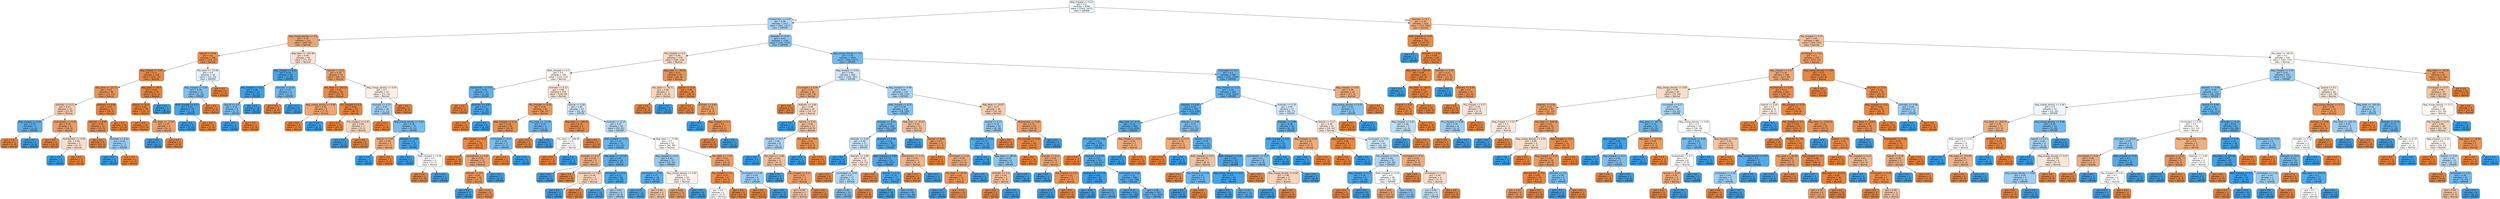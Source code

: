 digraph Tree {
node [shape=box, style="filled, rounded", color="black", fontname=helvetica] ;
edge [fontname=helvetica] ;
0 [label="Neg_charged <= 0.14\ngini = 0.5\nsamples = 2044\nvalue = [1543, 1677]\nclass = IDP/IDR", fillcolor="#399de514"] ;
1 [label="Hydrophobic <= 0.47\ngini = 0.46\nsamples = 1411\nvalue = [820, 1417]\nclass = IDP/IDR", fillcolor="#399de56b"] ;
0 -> 1 [labeldistance=2.5, labelangle=45, headlabel="True"] ;
2 [label="Neg_charge_density <= 0.0\ngini = 0.35\nsamples = 227\nvalue = [285, 82]\nclass = Normal", fillcolor="#e58139b6"] ;
1 -> 2 ;
3 [label="Special <= 0.44\ngini = 0.2\nsamples = 146\nvalue = [214, 27]\nclass = Normal", fillcolor="#e58139df"] ;
2 -> 3 ;
4 [label="Neg_charged <= 0.05\ngini = 0.11\nsamples = 128\nvalue = [202, 13]\nclass = Normal", fillcolor="#e58139ef"] ;
3 -> 4 ;
5 [label="Neg_skew <= -21.77\ngini = 0.23\nsamples = 49\nvalue = [71, 11]\nclass = Normal", fillcolor="#e58139d7"] ;
4 -> 5 ;
6 [label="Aromatic <= 0.11\ngini = 0.47\nsamples = 12\nvalue = [15, 9]\nclass = Normal", fillcolor="#e5813966"] ;
5 -> 6 ;
7 [label="Neg_charged <= 0.03\ngini = 0.24\nsamples = 3\nvalue = [1, 6]\nclass = IDP/IDR", fillcolor="#399de5d4"] ;
6 -> 7 ;
8 [label="gini = 0.0\nsamples = 1\nvalue = [1, 0]\nclass = Normal", fillcolor="#e58139ff"] ;
7 -> 8 ;
9 [label="gini = 0.0\nsamples = 2\nvalue = [0, 6]\nclass = IDP/IDR", fillcolor="#399de5ff"] ;
7 -> 9 ;
10 [label="Hydrophobic <= 0.35\ngini = 0.29\nsamples = 9\nvalue = [14, 3]\nclass = Normal", fillcolor="#e58139c8"] ;
6 -> 10 ;
11 [label="gini = 0.0\nsamples = 4\nvalue = [10, 0]\nclass = Normal", fillcolor="#e58139ff"] ;
10 -> 11 ;
12 [label="Hydrophobic <= 0.39\ngini = 0.49\nsamples = 5\nvalue = [4, 3]\nclass = Normal", fillcolor="#e5813940"] ;
10 -> 12 ;
13 [label="gini = 0.0\nsamples = 2\nvalue = [0, 3]\nclass = IDP/IDR", fillcolor="#399de5ff"] ;
12 -> 13 ;
14 [label="gini = 0.0\nsamples = 3\nvalue = [4, 0]\nclass = Normal", fillcolor="#e58139ff"] ;
12 -> 14 ;
15 [label="Aliphatic <= 0.86\ngini = 0.07\nsamples = 37\nvalue = [56, 2]\nclass = Normal", fillcolor="#e58139f6"] ;
5 -> 15 ;
16 [label="Aliphatic <= 0.85\ngini = 0.15\nsamples = 12\nvalue = [23, 2]\nclass = Normal", fillcolor="#e58139e9"] ;
15 -> 16 ;
17 [label="gini = 0.0\nsamples = 9\nvalue = [22, 0]\nclass = Normal", fillcolor="#e58139ff"] ;
16 -> 17 ;
18 [label="Aromatic <= 0.12\ngini = 0.44\nsamples = 3\nvalue = [1, 2]\nclass = IDP/IDR", fillcolor="#399de57f"] ;
16 -> 18 ;
19 [label="gini = 0.0\nsamples = 2\nvalue = [0, 2]\nclass = IDP/IDR", fillcolor="#399de5ff"] ;
18 -> 19 ;
20 [label="gini = 0.0\nsamples = 1\nvalue = [1, 0]\nclass = Normal", fillcolor="#e58139ff"] ;
18 -> 20 ;
21 [label="gini = 0.0\nsamples = 25\nvalue = [33, 0]\nclass = Normal", fillcolor="#e58139ff"] ;
15 -> 21 ;
22 [label="Neg_skew <= 46.5\ngini = 0.03\nsamples = 79\nvalue = [131, 2]\nclass = Normal", fillcolor="#e58139fb"] ;
4 -> 22 ;
23 [label="Special <= 0.37\ngini = 0.02\nsamples = 78\nvalue = [131, 1]\nclass = Normal", fillcolor="#e58139fd"] ;
22 -> 23 ;
24 [label="gini = 0.0\nsamples = 74\nvalue = [127, 0]\nclass = Normal", fillcolor="#e58139ff"] ;
23 -> 24 ;
25 [label="Pos_skew <= -17.97\ngini = 0.32\nsamples = 4\nvalue = [4, 1]\nclass = Normal", fillcolor="#e58139bf"] ;
23 -> 25 ;
26 [label="gini = 0.0\nsamples = 1\nvalue = [0, 1]\nclass = IDP/IDR", fillcolor="#399de5ff"] ;
25 -> 26 ;
27 [label="gini = 0.0\nsamples = 3\nvalue = [4, 0]\nclass = Normal", fillcolor="#e58139ff"] ;
25 -> 27 ;
28 [label="gini = 0.0\nsamples = 1\nvalue = [0, 1]\nclass = IDP/IDR", fillcolor="#399de5ff"] ;
22 -> 28 ;
29 [label="Pos_skew <= -23.96\ngini = 0.5\nsamples = 18\nvalue = [12, 14]\nclass = IDP/IDR", fillcolor="#399de524"] ;
3 -> 29 ;
30 [label="Neg_charged <= 0.03\ngini = 0.39\nsamples = 12\nvalue = [5, 14]\nclass = IDP/IDR", fillcolor="#399de5a4"] ;
29 -> 30 ;
31 [label="Both_charged <= 0.17\ngini = 0.12\nsamples = 10\nvalue = [1, 14]\nclass = IDP/IDR", fillcolor="#399de5ed"] ;
30 -> 31 ;
32 [label="gini = 0.0\nsamples = 9\nvalue = [0, 14]\nclass = IDP/IDR", fillcolor="#399de5ff"] ;
31 -> 32 ;
33 [label="gini = 0.0\nsamples = 1\nvalue = [1, 0]\nclass = Normal", fillcolor="#e58139ff"] ;
31 -> 33 ;
34 [label="gini = 0.0\nsamples = 2\nvalue = [4, 0]\nclass = Normal", fillcolor="#e58139ff"] ;
30 -> 34 ;
35 [label="gini = 0.0\nsamples = 6\nvalue = [7, 0]\nclass = Normal", fillcolor="#e58139ff"] ;
29 -> 35 ;
36 [label="Neg_skew <= -261.84\ngini = 0.49\nsamples = 81\nvalue = [71, 55]\nclass = Normal", fillcolor="#e5813939"] ;
2 -> 36 ;
37 [label="Neg_charged <= 0.12\ngini = 0.14\nsamples = 29\nvalue = [3, 38]\nclass = IDP/IDR", fillcolor="#399de5eb"] ;
36 -> 37 ;
38 [label="Pos_charged <= 0.11\ngini = 0.06\nsamples = 23\nvalue = [1, 31]\nclass = IDP/IDR", fillcolor="#399de5f7"] ;
37 -> 38 ;
39 [label="Special <= 0.4\ngini = 0.38\nsamples = 4\nvalue = [1, 3]\nclass = IDP/IDR", fillcolor="#399de5aa"] ;
38 -> 39 ;
40 [label="gini = 0.0\nsamples = 3\nvalue = [0, 3]\nclass = IDP/IDR", fillcolor="#399de5ff"] ;
39 -> 40 ;
41 [label="gini = 0.0\nsamples = 1\nvalue = [1, 0]\nclass = Normal", fillcolor="#e58139ff"] ;
39 -> 41 ;
42 [label="gini = 0.0\nsamples = 19\nvalue = [0, 28]\nclass = IDP/IDR", fillcolor="#399de5ff"] ;
38 -> 42 ;
43 [label="Aromatic <= 0.16\ngini = 0.35\nsamples = 6\nvalue = [2, 7]\nclass = IDP/IDR", fillcolor="#399de5b6"] ;
37 -> 43 ;
44 [label="gini = 0.0\nsamples = 2\nvalue = [2, 0]\nclass = Normal", fillcolor="#e58139ff"] ;
43 -> 44 ;
45 [label="gini = 0.0\nsamples = 4\nvalue = [0, 7]\nclass = IDP/IDR", fillcolor="#399de5ff"] ;
43 -> 45 ;
46 [label="Special <= 0.24\ngini = 0.32\nsamples = 52\nvalue = [68, 17]\nclass = Normal", fillcolor="#e58139bf"] ;
36 -> 46 ;
47 [label="Pos_skew <= -163.18\ngini = 0.13\nsamples = 30\nvalue = [53, 4]\nclass = Normal", fillcolor="#e58139ec"] ;
46 -> 47 ;
48 [label="Neg_charge_density <= 0.06\ngini = 0.35\nsamples = 5\nvalue = [7, 2]\nclass = Normal", fillcolor="#e58139b6"] ;
47 -> 48 ;
49 [label="gini = 0.0\nsamples = 4\nvalue = [7, 0]\nclass = Normal", fillcolor="#e58139ff"] ;
48 -> 49 ;
50 [label="gini = 0.0\nsamples = 1\nvalue = [0, 2]\nclass = IDP/IDR", fillcolor="#399de5ff"] ;
48 -> 50 ;
51 [label="Pos_charged <= 0.3\ngini = 0.08\nsamples = 25\nvalue = [46, 2]\nclass = Normal", fillcolor="#e58139f4"] ;
47 -> 51 ;
52 [label="gini = 0.0\nsamples = 22\nvalue = [43, 0]\nclass = Normal", fillcolor="#e58139ff"] ;
51 -> 52 ;
53 [label="Pos_charged <= 0.37\ngini = 0.48\nsamples = 3\nvalue = [3, 2]\nclass = Normal", fillcolor="#e5813955"] ;
51 -> 53 ;
54 [label="gini = 0.0\nsamples = 1\nvalue = [0, 2]\nclass = IDP/IDR", fillcolor="#399de5ff"] ;
53 -> 54 ;
55 [label="gini = 0.0\nsamples = 2\nvalue = [3, 0]\nclass = Normal", fillcolor="#e58139ff"] ;
53 -> 55 ;
56 [label="Neg_charge_density <= 0.04\ngini = 0.5\nsamples = 22\nvalue = [15, 13]\nclass = Normal", fillcolor="#e5813922"] ;
46 -> 56 ;
57 [label="Aromatic <= 0.15\ngini = 0.45\nsamples = 16\nvalue = [7, 13]\nclass = IDP/IDR", fillcolor="#399de576"] ;
56 -> 57 ;
58 [label="gini = 0.0\nsamples = 1\nvalue = [3, 0]\nclass = Normal", fillcolor="#e58139ff"] ;
57 -> 58 ;
59 [label="Neg_charge_density <= 0.01\ngini = 0.36\nsamples = 15\nvalue = [4, 13]\nclass = IDP/IDR", fillcolor="#399de5b1"] ;
57 -> 59 ;
60 [label="Special <= 0.29\ngini = 0.38\nsamples = 4\nvalue = [3, 1]\nclass = Normal", fillcolor="#e58139aa"] ;
59 -> 60 ;
61 [label="gini = 0.0\nsamples = 1\nvalue = [0, 1]\nclass = IDP/IDR", fillcolor="#399de5ff"] ;
60 -> 61 ;
62 [label="gini = 0.0\nsamples = 3\nvalue = [3, 0]\nclass = Normal", fillcolor="#e58139ff"] ;
60 -> 62 ;
63 [label="Aliphatic <= 0.84\ngini = 0.14\nsamples = 11\nvalue = [1, 12]\nclass = IDP/IDR", fillcolor="#399de5ea"] ;
59 -> 63 ;
64 [label="gini = 0.0\nsamples = 9\nvalue = [0, 11]\nclass = IDP/IDR", fillcolor="#399de5ff"] ;
63 -> 64 ;
65 [label="Both_charged <= 0.26\ngini = 0.5\nsamples = 2\nvalue = [1, 1]\nclass = Normal", fillcolor="#e5813900"] ;
63 -> 65 ;
66 [label="gini = 0.0\nsamples = 1\nvalue = [1, 0]\nclass = Normal", fillcolor="#e58139ff"] ;
65 -> 66 ;
67 [label="gini = 0.0\nsamples = 1\nvalue = [0, 1]\nclass = IDP/IDR", fillcolor="#399de5ff"] ;
65 -> 67 ;
68 [label="gini = 0.0\nsamples = 6\nvalue = [8, 0]\nclass = Normal", fillcolor="#e58139ff"] ;
56 -> 68 ;
69 [label="Aromatic <= 0.16\ngini = 0.41\nsamples = 1184\nvalue = [535, 1335]\nclass = IDP/IDR", fillcolor="#399de599"] ;
1 -> 69 ;
70 [label="Pos_charged <= 0.2\ngini = 0.49\nsamples = 179\nvalue = [166, 118]\nclass = Normal", fillcolor="#e581394a"] ;
69 -> 70 ;
71 [label="Both_charged <= 0.1\ngini = 0.5\nsamples = 144\nvalue = [122, 112]\nclass = Normal", fillcolor="#e5813915"] ;
70 -> 71 ;
72 [label="Hydrophobic <= 0.51\ngini = 0.28\nsamples = 11\nvalue = [4, 20]\nclass = IDP/IDR", fillcolor="#399de5cc"] ;
71 -> 72 ;
73 [label="gini = 0.0\nsamples = 1\nvalue = [2, 0]\nclass = Normal", fillcolor="#e58139ff"] ;
72 -> 73 ;
74 [label="Aromatic <= 0.03\ngini = 0.17\nsamples = 10\nvalue = [2, 20]\nclass = IDP/IDR", fillcolor="#399de5e6"] ;
72 -> 74 ;
75 [label="gini = 0.0\nsamples = 1\nvalue = [2, 0]\nclass = Normal", fillcolor="#e58139ff"] ;
74 -> 75 ;
76 [label="gini = 0.0\nsamples = 9\nvalue = [0, 20]\nclass = IDP/IDR", fillcolor="#399de5ff"] ;
74 -> 76 ;
77 [label="Aromatic <= 0.12\ngini = 0.49\nsamples = 133\nvalue = [118, 92]\nclass = Normal", fillcolor="#e5813938"] ;
71 -> 77 ;
78 [label="Pos_charged <= 0.19\ngini = 0.26\nsamples = 40\nvalue = [56, 10]\nclass = Normal", fillcolor="#e58139d1"] ;
77 -> 78 ;
79 [label="Neg_charged <= 0.13\ngini = 0.18\nsamples = 38\nvalue = [55, 6]\nclass = Normal", fillcolor="#e58139e3"] ;
78 -> 79 ;
80 [label="Pos_charged <= 0.13\ngini = 0.1\nsamples = 35\nvalue = [54, 3]\nclass = Normal", fillcolor="#e58139f1"] ;
79 -> 80 ;
81 [label="gini = 0.0\nsamples = 24\nvalue = [43, 0]\nclass = Normal", fillcolor="#e58139ff"] ;
80 -> 81 ;
82 [label="Hydrophobic <= 0.82\ngini = 0.34\nsamples = 11\nvalue = [11, 3]\nclass = Normal", fillcolor="#e58139b9"] ;
80 -> 82 ;
83 [label="Aliphatic <= 0.9\ngini = 0.26\nsamples = 10\nvalue = [11, 2]\nclass = Normal", fillcolor="#e58139d1"] ;
82 -> 83 ;
84 [label="gini = 0.0\nsamples = 1\nvalue = [0, 1]\nclass = IDP/IDR", fillcolor="#399de5ff"] ;
83 -> 84 ;
85 [label="gini = 0.15\nsamples = 9\nvalue = [11, 1]\nclass = Normal", fillcolor="#e58139e8"] ;
83 -> 85 ;
86 [label="gini = 0.0\nsamples = 1\nvalue = [0, 1]\nclass = IDP/IDR", fillcolor="#399de5ff"] ;
82 -> 86 ;
87 [label="Uncharged <= 0.31\ngini = 0.38\nsamples = 3\nvalue = [1, 3]\nclass = IDP/IDR", fillcolor="#399de5aa"] ;
79 -> 87 ;
88 [label="gini = 0.0\nsamples = 1\nvalue = [1, 0]\nclass = Normal", fillcolor="#e58139ff"] ;
87 -> 88 ;
89 [label="gini = 0.0\nsamples = 2\nvalue = [0, 3]\nclass = IDP/IDR", fillcolor="#399de5ff"] ;
87 -> 89 ;
90 [label="Pos_skew <= -72.78\ngini = 0.32\nsamples = 2\nvalue = [1, 4]\nclass = IDP/IDR", fillcolor="#399de5bf"] ;
78 -> 90 ;
91 [label="gini = 0.0\nsamples = 1\nvalue = [1, 0]\nclass = Normal", fillcolor="#e58139ff"] ;
90 -> 91 ;
92 [label="gini = 0.0\nsamples = 1\nvalue = [0, 4]\nclass = IDP/IDR", fillcolor="#399de5ff"] ;
90 -> 92 ;
93 [label="Special <= 0.08\ngini = 0.49\nsamples = 93\nvalue = [62, 82]\nclass = IDP/IDR", fillcolor="#399de53e"] ;
77 -> 93 ;
94 [label="Neg_skew <= -268.35\ngini = 0.14\nsamples = 9\nvalue = [12, 1]\nclass = Normal", fillcolor="#e58139ea"] ;
93 -> 94 ;
95 [label="Pos_skew <= -298.99\ngini = 0.5\nsamples = 2\nvalue = [1, 1]\nclass = Normal", fillcolor="#e5813900"] ;
94 -> 95 ;
96 [label="gini = 0.0\nsamples = 1\nvalue = [1, 0]\nclass = Normal", fillcolor="#e58139ff"] ;
95 -> 96 ;
97 [label="gini = 0.0\nsamples = 1\nvalue = [0, 1]\nclass = IDP/IDR", fillcolor="#399de5ff"] ;
95 -> 97 ;
98 [label="gini = 0.0\nsamples = 7\nvalue = [11, 0]\nclass = Normal", fillcolor="#e58139ff"] ;
94 -> 98 ;
99 [label="Aromatic <= 0.14\ngini = 0.47\nsamples = 84\nvalue = [50, 81]\nclass = IDP/IDR", fillcolor="#399de562"] ;
93 -> 99 ;
100 [label="Both_charged <= 0.13\ngini = 0.31\nsamples = 32\nvalue = [10, 42]\nclass = IDP/IDR", fillcolor="#399de5c2"] ;
99 -> 100 ;
101 [label="Aromatic <= 0.12\ngini = 0.38\nsamples = 3\nvalue = [3, 1]\nclass = Normal", fillcolor="#e58139aa"] ;
100 -> 101 ;
102 [label="gini = 0.0\nsamples = 1\nvalue = [0, 1]\nclass = IDP/IDR", fillcolor="#399de5ff"] ;
101 -> 102 ;
103 [label="gini = 0.0\nsamples = 2\nvalue = [3, 0]\nclass = Normal", fillcolor="#e58139ff"] ;
101 -> 103 ;
104 [label="Neg_skew <= -371.87\ngini = 0.25\nsamples = 29\nvalue = [7, 41]\nclass = IDP/IDR", fillcolor="#399de5d3"] ;
100 -> 104 ;
105 [label="Hydrophobic <= 0.63\ngini = 0.48\nsamples = 3\nvalue = [3, 2]\nclass = Normal", fillcolor="#e5813955"] ;
104 -> 105 ;
106 [label="gini = 0.0\nsamples = 1\nvalue = [0, 2]\nclass = IDP/IDR", fillcolor="#399de5ff"] ;
105 -> 106 ;
107 [label="gini = 0.0\nsamples = 2\nvalue = [3, 0]\nclass = Normal", fillcolor="#e58139ff"] ;
105 -> 107 ;
108 [label="Uncharged <= 0.37\ngini = 0.17\nsamples = 26\nvalue = [4, 39]\nclass = IDP/IDR", fillcolor="#399de5e5"] ;
104 -> 108 ;
109 [label="gini = 0.1\nsamples = 21\nvalue = [2, 35]\nclass = IDP/IDR", fillcolor="#399de5f0"] ;
108 -> 109 ;
110 [label="gini = 0.44\nsamples = 5\nvalue = [2, 4]\nclass = IDP/IDR", fillcolor="#399de57f"] ;
108 -> 110 ;
111 [label="Neg_skew <= -73.98\ngini = 0.5\nsamples = 52\nvalue = [40, 39]\nclass = Normal", fillcolor="#e5813906"] ;
99 -> 111 ;
112 [label="Neg_charged <= 0.11\ngini = 0.43\nsamples = 37\nvalue = [15, 33]\nclass = IDP/IDR", fillcolor="#399de58b"] ;
111 -> 112 ;
113 [label="Uncharged <= 0.32\ngini = 0.25\nsamples = 18\nvalue = [4, 23]\nclass = IDP/IDR", fillcolor="#399de5d3"] ;
112 -> 113 ;
114 [label="gini = 0.15\nsamples = 15\nvalue = [2, 22]\nclass = IDP/IDR", fillcolor="#399de5e8"] ;
113 -> 114 ;
115 [label="gini = 0.44\nsamples = 3\nvalue = [2, 1]\nclass = Normal", fillcolor="#e581397f"] ;
113 -> 115 ;
116 [label="Neg_charge_density <= 0.04\ngini = 0.5\nsamples = 19\nvalue = [11, 10]\nclass = Normal", fillcolor="#e5813917"] ;
112 -> 116 ;
117 [label="gini = 0.26\nsamples = 11\nvalue = [11, 2]\nclass = Normal", fillcolor="#e58139d1"] ;
116 -> 117 ;
118 [label="gini = 0.0\nsamples = 8\nvalue = [0, 8]\nclass = IDP/IDR", fillcolor="#399de5ff"] ;
116 -> 118 ;
119 [label="Pos_skew <= -7.57\ngini = 0.31\nsamples = 15\nvalue = [25, 6]\nclass = Normal", fillcolor="#e58139c2"] ;
111 -> 119 ;
120 [label="Pos_charged <= 0.1\ngini = 0.15\nsamples = 11\nvalue = [23, 2]\nclass = Normal", fillcolor="#e58139e9"] ;
119 -> 120 ;
121 [label="gini = 0.5\nsamples = 2\nvalue = [2, 2]\nclass = Normal", fillcolor="#e5813900"] ;
120 -> 121 ;
122 [label="gini = 0.0\nsamples = 9\nvalue = [21, 0]\nclass = Normal", fillcolor="#e58139ff"] ;
120 -> 122 ;
123 [label="Uncharged <= 0.42\ngini = 0.44\nsamples = 4\nvalue = [2, 4]\nclass = IDP/IDR", fillcolor="#399de57f"] ;
119 -> 123 ;
124 [label="gini = 0.0\nsamples = 2\nvalue = [2, 0]\nclass = Normal", fillcolor="#e58139ff"] ;
123 -> 124 ;
125 [label="gini = 0.0\nsamples = 2\nvalue = [0, 4]\nclass = IDP/IDR", fillcolor="#399de5ff"] ;
123 -> 125 ;
126 [label="Neg_skew <= -76.19\ngini = 0.21\nsamples = 35\nvalue = [44, 6]\nclass = Normal", fillcolor="#e58139dc"] ;
70 -> 126 ;
127 [label="Pos_skew <= -76.71\ngini = 0.48\nsamples = 7\nvalue = [6, 4]\nclass = Normal", fillcolor="#e5813955"] ;
126 -> 127 ;
128 [label="gini = 0.0\nsamples = 5\nvalue = [6, 0]\nclass = Normal", fillcolor="#e58139ff"] ;
127 -> 128 ;
129 [label="gini = 0.0\nsamples = 2\nvalue = [0, 4]\nclass = IDP/IDR", fillcolor="#399de5ff"] ;
127 -> 129 ;
130 [label="Special <= 0.14\ngini = 0.09\nsamples = 28\nvalue = [38, 2]\nclass = Normal", fillcolor="#e58139f2"] ;
126 -> 130 ;
131 [label="gini = 0.0\nsamples = 20\nvalue = [30, 0]\nclass = Normal", fillcolor="#e58139ff"] ;
130 -> 131 ;
132 [label="Aliphatic <= 0.85\ngini = 0.32\nsamples = 8\nvalue = [8, 2]\nclass = Normal", fillcolor="#e58139bf"] ;
130 -> 132 ;
133 [label="gini = 0.0\nsamples = 1\nvalue = [0, 1]\nclass = IDP/IDR", fillcolor="#399de5ff"] ;
132 -> 133 ;
134 [label="Neg_charged <= 0.1\ngini = 0.2\nsamples = 7\nvalue = [8, 1]\nclass = Normal", fillcolor="#e58139df"] ;
132 -> 134 ;
135 [label="gini = 0.0\nsamples = 6\nvalue = [8, 0]\nclass = Normal", fillcolor="#e58139ff"] ;
134 -> 135 ;
136 [label="gini = 0.0\nsamples = 1\nvalue = [0, 1]\nclass = IDP/IDR", fillcolor="#399de5ff"] ;
134 -> 136 ;
137 [label="Neg_charge_density <= 0.0\ngini = 0.36\nsamples = 1005\nvalue = [369, 1217]\nclass = IDP/IDR", fillcolor="#399de5b2"] ;
69 -> 137 ;
138 [label="Neg_charged <= 0.01\ngini = 0.49\nsamples = 209\nvalue = [140, 187]\nclass = IDP/IDR", fillcolor="#399de540"] ;
137 -> 138 ;
139 [label="Uncharged <= 0.34\ngini = 0.35\nsamples = 35\nvalue = [44, 13]\nclass = Normal", fillcolor="#e58139b4"] ;
138 -> 139 ;
140 [label="gini = 0.0\nsamples = 15\nvalue = [26, 0]\nclass = Normal", fillcolor="#e58139ff"] ;
139 -> 140 ;
141 [label="Aliphatic <= 0.66\ngini = 0.49\nsamples = 20\nvalue = [18, 13]\nclass = Normal", fillcolor="#e5813947"] ;
139 -> 141 ;
142 [label="gini = 0.0\nsamples = 3\nvalue = [0, 4]\nclass = IDP/IDR", fillcolor="#399de5ff"] ;
141 -> 142 ;
143 [label="Special <= 0.25\ngini = 0.44\nsamples = 17\nvalue = [18, 9]\nclass = Normal", fillcolor="#e581397f"] ;
141 -> 143 ;
144 [label="Aromatic <= 0.2\ngini = 0.46\nsamples = 8\nvalue = [4, 7]\nclass = IDP/IDR", fillcolor="#399de56d"] ;
143 -> 144 ;
145 [label="gini = 0.0\nsamples = 4\nvalue = [0, 5]\nclass = IDP/IDR", fillcolor="#399de5ff"] ;
144 -> 145 ;
146 [label="Pos_skew <= -1.89\ngini = 0.44\nsamples = 4\nvalue = [4, 2]\nclass = Normal", fillcolor="#e581397f"] ;
144 -> 146 ;
147 [label="gini = 0.0\nsamples = 1\nvalue = [0, 1]\nclass = IDP/IDR", fillcolor="#399de5ff"] ;
146 -> 147 ;
148 [label="Pos_charged <= 0.11\ngini = 0.32\nsamples = 3\nvalue = [4, 1]\nclass = Normal", fillcolor="#e58139bf"] ;
146 -> 148 ;
149 [label="gini = 0.44\nsamples = 2\nvalue = [2, 1]\nclass = Normal", fillcolor="#e581397f"] ;
148 -> 149 ;
150 [label="gini = 0.0\nsamples = 1\nvalue = [2, 0]\nclass = Normal", fillcolor="#e58139ff"] ;
148 -> 150 ;
151 [label="Pos_skew <= -78.9\ngini = 0.22\nsamples = 9\nvalue = [14, 2]\nclass = Normal", fillcolor="#e58139db"] ;
143 -> 151 ;
152 [label="gini = 0.0\nsamples = 1\nvalue = [0, 2]\nclass = IDP/IDR", fillcolor="#399de5ff"] ;
151 -> 152 ;
153 [label="gini = 0.0\nsamples = 8\nvalue = [14, 0]\nclass = Normal", fillcolor="#e58139ff"] ;
151 -> 153 ;
154 [label="Neg_charged <= 0.09\ngini = 0.46\nsamples = 174\nvalue = [96, 174]\nclass = IDP/IDR", fillcolor="#399de572"] ;
138 -> 154 ;
155 [label="Both_charged <= 0.25\ngini = 0.39\nsamples = 130\nvalue = [54, 148]\nclass = IDP/IDR", fillcolor="#399de5a2"] ;
154 -> 155 ;
156 [label="Aromatic <= 0.21\ngini = 0.31\nsamples = 109\nvalue = [33, 138]\nclass = IDP/IDR", fillcolor="#399de5c2"] ;
155 -> 156 ;
157 [label="Aliphatic <= 0.82\ngini = 0.49\nsamples = 27\nvalue = [16, 22]\nclass = IDP/IDR", fillcolor="#399de546"] ;
156 -> 157 ;
158 [label="gini = 0.0\nsamples = 6\nvalue = [0, 9]\nclass = IDP/IDR", fillcolor="#399de5ff"] ;
157 -> 158 ;
159 [label="Aliphatic <= 0.84\ngini = 0.49\nsamples = 21\nvalue = [16, 13]\nclass = Normal", fillcolor="#e5813930"] ;
157 -> 159 ;
160 [label="gini = 0.0\nsamples = 4\nvalue = [8, 0]\nclass = Normal", fillcolor="#e58139ff"] ;
159 -> 160 ;
161 [label="Uncharged <= 0.44\ngini = 0.47\nsamples = 17\nvalue = [8, 13]\nclass = IDP/IDR", fillcolor="#399de562"] ;
159 -> 161 ;
162 [label="gini = 0.36\nsamples = 14\nvalue = [4, 13]\nclass = IDP/IDR", fillcolor="#399de5b1"] ;
161 -> 162 ;
163 [label="gini = 0.0\nsamples = 3\nvalue = [4, 0]\nclass = Normal", fillcolor="#e58139ff"] ;
161 -> 163 ;
164 [label="Aromatic <= 0.44\ngini = 0.22\nsamples = 82\nvalue = [17, 116]\nclass = IDP/IDR", fillcolor="#399de5da"] ;
156 -> 164 ;
165 [label="Both_charged <= 0.04\ngini = 0.17\nsamples = 78\nvalue = [12, 114]\nclass = IDP/IDR", fillcolor="#399de5e4"] ;
164 -> 165 ;
166 [label="gini = 0.0\nsamples = 1\nvalue = [1, 0]\nclass = Normal", fillcolor="#e58139ff"] ;
165 -> 166 ;
167 [label="Special <= 0.15\ngini = 0.16\nsamples = 77\nvalue = [11, 114]\nclass = IDP/IDR", fillcolor="#399de5e6"] ;
165 -> 167 ;
168 [label="gini = 0.0\nsamples = 32\nvalue = [0, 54]\nclass = IDP/IDR", fillcolor="#399de5ff"] ;
167 -> 168 ;
169 [label="gini = 0.26\nsamples = 45\nvalue = [11, 60]\nclass = IDP/IDR", fillcolor="#399de5d0"] ;
167 -> 169 ;
170 [label="Hydrophobic <= 1.11\ngini = 0.41\nsamples = 4\nvalue = [5, 2]\nclass = Normal", fillcolor="#e5813999"] ;
164 -> 170 ;
171 [label="gini = 0.0\nsamples = 2\nvalue = [5, 0]\nclass = Normal", fillcolor="#e58139ff"] ;
170 -> 171 ;
172 [label="gini = 0.0\nsamples = 2\nvalue = [0, 2]\nclass = IDP/IDR", fillcolor="#399de5ff"] ;
170 -> 172 ;
173 [label="Neg_skew <= -41.87\ngini = 0.44\nsamples = 21\nvalue = [21, 10]\nclass = Normal", fillcolor="#e5813986"] ;
155 -> 173 ;
174 [label="gini = 0.0\nsamples = 4\nvalue = [0, 6]\nclass = IDP/IDR", fillcolor="#399de5ff"] ;
173 -> 174 ;
175 [label="Special <= 0.08\ngini = 0.27\nsamples = 17\nvalue = [21, 4]\nclass = Normal", fillcolor="#e58139ce"] ;
173 -> 175 ;
176 [label="gini = 0.0\nsamples = 4\nvalue = [9, 0]\nclass = Normal", fillcolor="#e58139ff"] ;
175 -> 176 ;
177 [label="Uncharged <= 0.34\ngini = 0.38\nsamples = 13\nvalue = [12, 4]\nclass = Normal", fillcolor="#e58139aa"] ;
175 -> 177 ;
178 [label="Pos_skew <= -43.43\ngini = 0.24\nsamples = 11\nvalue = [12, 2]\nclass = Normal", fillcolor="#e58139d4"] ;
177 -> 178 ;
179 [label="gini = 0.0\nsamples = 1\nvalue = [0, 1]\nclass = IDP/IDR", fillcolor="#399de5ff"] ;
178 -> 179 ;
180 [label="gini = 0.14\nsamples = 10\nvalue = [12, 1]\nclass = Normal", fillcolor="#e58139ea"] ;
178 -> 180 ;
181 [label="gini = 0.0\nsamples = 2\nvalue = [0, 2]\nclass = IDP/IDR", fillcolor="#399de5ff"] ;
177 -> 181 ;
182 [label="Neg_skew <= -29.07\ngini = 0.47\nsamples = 44\nvalue = [42, 26]\nclass = Normal", fillcolor="#e5813961"] ;
154 -> 182 ;
183 [label="Special <= 0.17\ngini = 0.43\nsamples = 20\nvalue = [8, 18]\nclass = IDP/IDR", fillcolor="#399de58e"] ;
182 -> 183 ;
184 [label="Pos_charged <= 0.13\ngini = 0.18\nsamples = 16\nvalue = [2, 18]\nclass = IDP/IDR", fillcolor="#399de5e3"] ;
183 -> 184 ;
185 [label="gini = 0.0\nsamples = 10\nvalue = [0, 13]\nclass = IDP/IDR", fillcolor="#399de5ff"] ;
184 -> 185 ;
186 [label="Neg_skew <= -89.65\ngini = 0.41\nsamples = 6\nvalue = [2, 5]\nclass = IDP/IDR", fillcolor="#399de599"] ;
184 -> 186 ;
187 [label="Aromatic <= 0.3\ngini = 0.44\nsamples = 3\nvalue = [2, 1]\nclass = Normal", fillcolor="#e581397f"] ;
186 -> 187 ;
188 [label="gini = 0.0\nsamples = 2\nvalue = [2, 0]\nclass = Normal", fillcolor="#e58139ff"] ;
187 -> 188 ;
189 [label="gini = 0.0\nsamples = 1\nvalue = [0, 1]\nclass = IDP/IDR", fillcolor="#399de5ff"] ;
187 -> 189 ;
190 [label="gini = 0.0\nsamples = 3\nvalue = [0, 4]\nclass = IDP/IDR", fillcolor="#399de5ff"] ;
186 -> 190 ;
191 [label="gini = 0.0\nsamples = 4\nvalue = [6, 0]\nclass = Normal", fillcolor="#e58139ff"] ;
183 -> 191 ;
192 [label="Hydrophobic <= 0.85\ngini = 0.31\nsamples = 24\nvalue = [34, 8]\nclass = Normal", fillcolor="#e58139c3"] ;
182 -> 192 ;
193 [label="Pos_charged <= 0.16\ngini = 0.1\nsamples = 20\nvalue = [34, 2]\nclass = Normal", fillcolor="#e58139f0"] ;
192 -> 193 ;
194 [label="gini = 0.0\nsamples = 14\nvalue = [27, 0]\nclass = Normal", fillcolor="#e58139ff"] ;
193 -> 194 ;
195 [label="Aromatic <= 0.21\ngini = 0.35\nsamples = 6\nvalue = [7, 2]\nclass = Normal", fillcolor="#e58139b6"] ;
193 -> 195 ;
196 [label="gini = 0.0\nsamples = 1\nvalue = [0, 1]\nclass = IDP/IDR", fillcolor="#399de5ff"] ;
195 -> 196 ;
197 [label="Pos_charged <= 0.17\ngini = 0.22\nsamples = 5\nvalue = [7, 1]\nclass = Normal", fillcolor="#e58139db"] ;
195 -> 197 ;
198 [label="gini = 0.0\nsamples = 1\nvalue = [0, 1]\nclass = IDP/IDR", fillcolor="#399de5ff"] ;
197 -> 198 ;
199 [label="gini = 0.0\nsamples = 4\nvalue = [7, 0]\nclass = Normal", fillcolor="#e58139ff"] ;
197 -> 199 ;
200 [label="gini = 0.0\nsamples = 4\nvalue = [0, 6]\nclass = IDP/IDR", fillcolor="#399de5ff"] ;
192 -> 200 ;
201 [label="Uncharged <= 0.4\ngini = 0.3\nsamples = 796\nvalue = [229, 1030]\nclass = IDP/IDR", fillcolor="#399de5c6"] ;
137 -> 201 ;
202 [label="Neg_charged <= 0.13\ngini = 0.29\nsamples = 782\nvalue = [214, 1025]\nclass = IDP/IDR", fillcolor="#399de5ca"] ;
201 -> 202 ;
203 [label="Aliphatic <= 0.85\ngini = 0.24\nsamples = 705\nvalue = [154, 948]\nclass = IDP/IDR", fillcolor="#399de5d6"] ;
202 -> 203 ;
204 [label="Neg_skew <= -0.13\ngini = 0.23\nsamples = 648\nvalue = [131, 878]\nclass = IDP/IDR", fillcolor="#399de5d9"] ;
203 -> 204 ;
205 [label="Pos_charged <= 0.04\ngini = 0.22\nsamples = 646\nvalue = [128, 877]\nclass = IDP/IDR", fillcolor="#399de5da"] ;
204 -> 205 ;
206 [label="gini = 0.0\nsamples = 3\nvalue = [4, 0]\nclass = Normal", fillcolor="#e58139ff"] ;
205 -> 206 ;
207 [label="Aromatic <= 0.19\ngini = 0.22\nsamples = 643\nvalue = [124, 877]\nclass = IDP/IDR", fillcolor="#399de5db"] ;
205 -> 207 ;
208 [label="Hydrophobic <= 0.74\ngini = 0.04\nsamples = 57\nvalue = [2, 89]\nclass = IDP/IDR", fillcolor="#399de5f9"] ;
207 -> 208 ;
209 [label="gini = 0.02\nsamples = 51\nvalue = [1, 82]\nclass = IDP/IDR", fillcolor="#399de5fc"] ;
208 -> 209 ;
210 [label="gini = 0.22\nsamples = 6\nvalue = [1, 7]\nclass = IDP/IDR", fillcolor="#399de5db"] ;
208 -> 210 ;
211 [label="Uncharged <= 0.26\ngini = 0.23\nsamples = 586\nvalue = [122, 788]\nclass = IDP/IDR", fillcolor="#399de5d8"] ;
207 -> 211 ;
212 [label="gini = 0.11\nsamples = 131\nvalue = [11, 183]\nclass = IDP/IDR", fillcolor="#399de5f0"] ;
211 -> 212 ;
213 [label="gini = 0.26\nsamples = 455\nvalue = [111, 605]\nclass = IDP/IDR", fillcolor="#399de5d0"] ;
211 -> 213 ;
214 [label="Neg_charged <= 0.03\ngini = 0.38\nsamples = 2\nvalue = [3, 1]\nclass = Normal", fillcolor="#e58139aa"] ;
204 -> 214 ;
215 [label="gini = 0.0\nsamples = 1\nvalue = [0, 1]\nclass = IDP/IDR", fillcolor="#399de5ff"] ;
214 -> 215 ;
216 [label="gini = 0.0\nsamples = 1\nvalue = [3, 0]\nclass = Normal", fillcolor="#e58139ff"] ;
214 -> 216 ;
217 [label="Aliphatic <= 0.86\ngini = 0.37\nsamples = 57\nvalue = [23, 70]\nclass = IDP/IDR", fillcolor="#399de5ab"] ;
203 -> 217 ;
218 [label="Hydrophobic <= 0.73\ngini = 0.38\nsamples = 7\nvalue = [9, 3]\nclass = Normal", fillcolor="#e58139aa"] ;
217 -> 218 ;
219 [label="gini = 0.0\nsamples = 6\nvalue = [9, 0]\nclass = Normal", fillcolor="#e58139ff"] ;
218 -> 219 ;
220 [label="gini = 0.0\nsamples = 1\nvalue = [0, 3]\nclass = IDP/IDR", fillcolor="#399de5ff"] ;
218 -> 220 ;
221 [label="Special <= 0.1\ngini = 0.29\nsamples = 50\nvalue = [14, 67]\nclass = IDP/IDR", fillcolor="#399de5ca"] ;
217 -> 221 ;
222 [label="Both_charged <= 0.27\ngini = 0.44\nsamples = 7\nvalue = [8, 4]\nclass = Normal", fillcolor="#e581397f"] ;
221 -> 222 ;
223 [label="gini = 0.0\nsamples = 3\nvalue = [7, 0]\nclass = Normal", fillcolor="#e58139ff"] ;
222 -> 223 ;
224 [label="Pos_charged <= 0.18\ngini = 0.32\nsamples = 4\nvalue = [1, 4]\nclass = IDP/IDR", fillcolor="#399de5bf"] ;
222 -> 224 ;
225 [label="gini = 0.0\nsamples = 3\nvalue = [0, 4]\nclass = IDP/IDR", fillcolor="#399de5ff"] ;
224 -> 225 ;
226 [label="gini = 0.0\nsamples = 1\nvalue = [1, 0]\nclass = Normal", fillcolor="#e58139ff"] ;
224 -> 226 ;
227 [label="Both_charged <= 0.33\ngini = 0.16\nsamples = 43\nvalue = [6, 63]\nclass = IDP/IDR", fillcolor="#399de5e7"] ;
221 -> 227 ;
228 [label="Neg_charge_density <= 0.03\ngini = 0.11\nsamples = 42\nvalue = [4, 63]\nclass = IDP/IDR", fillcolor="#399de5ef"] ;
227 -> 228 ;
229 [label="gini = 0.0\nsamples = 21\nvalue = [0, 36]\nclass = IDP/IDR", fillcolor="#399de5ff"] ;
228 -> 229 ;
230 [label="gini = 0.22\nsamples = 21\nvalue = [4, 27]\nclass = IDP/IDR", fillcolor="#399de5d9"] ;
228 -> 230 ;
231 [label="gini = 0.0\nsamples = 1\nvalue = [2, 0]\nclass = Normal", fillcolor="#e58139ff"] ;
227 -> 231 ;
232 [label="Aromatic <= 0.19\ngini = 0.49\nsamples = 77\nvalue = [60, 77]\nclass = IDP/IDR", fillcolor="#399de538"] ;
202 -> 232 ;
233 [label="Aliphatic <= 0.86\ngini = 0.26\nsamples = 25\nvalue = [6, 33]\nclass = IDP/IDR", fillcolor="#399de5d1"] ;
232 -> 233 ;
234 [label="Both_charged <= 0.27\ngini = 0.16\nsamples = 22\nvalue = [3, 32]\nclass = IDP/IDR", fillcolor="#399de5e7"] ;
233 -> 234 ;
235 [label="Hydrophobic <= 0.63\ngini = 0.4\nsamples = 8\nvalue = [3, 8]\nclass = IDP/IDR", fillcolor="#399de59f"] ;
234 -> 235 ;
236 [label="Neg_charge_density <= 0.04\ngini = 0.48\nsamples = 5\nvalue = [3, 2]\nclass = Normal", fillcolor="#e5813955"] ;
235 -> 236 ;
237 [label="gini = 0.0\nsamples = 2\nvalue = [0, 2]\nclass = IDP/IDR", fillcolor="#399de5ff"] ;
236 -> 237 ;
238 [label="gini = 0.0\nsamples = 3\nvalue = [3, 0]\nclass = Normal", fillcolor="#e58139ff"] ;
236 -> 238 ;
239 [label="gini = 0.0\nsamples = 3\nvalue = [0, 6]\nclass = IDP/IDR", fillcolor="#399de5ff"] ;
235 -> 239 ;
240 [label="gini = 0.0\nsamples = 14\nvalue = [0, 24]\nclass = IDP/IDR", fillcolor="#399de5ff"] ;
234 -> 240 ;
241 [label="Neg_charged <= 0.14\ngini = 0.38\nsamples = 3\nvalue = [3, 1]\nclass = Normal", fillcolor="#e58139aa"] ;
233 -> 241 ;
242 [label="gini = 0.0\nsamples = 1\nvalue = [0, 1]\nclass = IDP/IDR", fillcolor="#399de5ff"] ;
241 -> 242 ;
243 [label="gini = 0.0\nsamples = 2\nvalue = [3, 0]\nclass = Normal", fillcolor="#e58139ff"] ;
241 -> 243 ;
244 [label="Special <= 0.12\ngini = 0.49\nsamples = 52\nvalue = [54, 44]\nclass = Normal", fillcolor="#e581392f"] ;
232 -> 244 ;
245 [label="Neg_charged <= 0.14\ngini = 0.08\nsamples = 9\nvalue = [22, 1]\nclass = Normal", fillcolor="#e58139f3"] ;
244 -> 245 ;
246 [label="gini = 0.0\nsamples = 8\nvalue = [22, 0]\nclass = Normal", fillcolor="#e58139ff"] ;
245 -> 246 ;
247 [label="gini = 0.0\nsamples = 1\nvalue = [0, 1]\nclass = IDP/IDR", fillcolor="#399de5ff"] ;
245 -> 247 ;
248 [label="Uncharged <= 0.31\ngini = 0.49\nsamples = 43\nvalue = [32, 43]\nclass = IDP/IDR", fillcolor="#399de541"] ;
244 -> 248 ;
249 [label="Pos_charged <= 0.13\ngini = 0.46\nsamples = 35\nvalue = [23, 40]\nclass = IDP/IDR", fillcolor="#399de56c"] ;
248 -> 249 ;
250 [label="Neg_charged <= 0.13\ngini = 0.18\nsamples = 9\nvalue = [2, 18]\nclass = IDP/IDR", fillcolor="#399de5e3"] ;
249 -> 250 ;
251 [label="gini = 0.0\nsamples = 1\nvalue = [2, 0]\nclass = Normal", fillcolor="#e58139ff"] ;
250 -> 251 ;
252 [label="gini = 0.0\nsamples = 8\nvalue = [0, 18]\nclass = IDP/IDR", fillcolor="#399de5ff"] ;
250 -> 252 ;
253 [label="Both_charged <= 0.29\ngini = 0.5\nsamples = 26\nvalue = [21, 22]\nclass = IDP/IDR", fillcolor="#399de50c"] ;
249 -> 253 ;
254 [label="gini = 0.29\nsamples = 9\nvalue = [14, 3]\nclass = Normal", fillcolor="#e58139c8"] ;
253 -> 254 ;
255 [label="gini = 0.39\nsamples = 17\nvalue = [7, 19]\nclass = IDP/IDR", fillcolor="#399de5a1"] ;
253 -> 255 ;
256 [label="Uncharged <= 0.32\ngini = 0.38\nsamples = 8\nvalue = [9, 3]\nclass = Normal", fillcolor="#e58139aa"] ;
248 -> 256 ;
257 [label="gini = 0.0\nsamples = 2\nvalue = [5, 0]\nclass = Normal", fillcolor="#e58139ff"] ;
256 -> 257 ;
258 [label="Uncharged <= 0.34\ngini = 0.49\nsamples = 6\nvalue = [4, 3]\nclass = Normal", fillcolor="#e5813940"] ;
256 -> 258 ;
259 [label="gini = 0.48\nsamples = 4\nvalue = [2, 3]\nclass = IDP/IDR", fillcolor="#399de555"] ;
258 -> 259 ;
260 [label="gini = 0.0\nsamples = 2\nvalue = [2, 0]\nclass = Normal", fillcolor="#e58139ff"] ;
258 -> 260 ;
261 [label="Neg_charged <= 0.07\ngini = 0.38\nsamples = 14\nvalue = [15, 5]\nclass = Normal", fillcolor="#e58139aa"] ;
201 -> 261 ;
262 [label="Neg_charge_density <= 0.02\ngini = 0.41\nsamples = 5\nvalue = [2, 5]\nclass = IDP/IDR", fillcolor="#399de599"] ;
261 -> 262 ;
263 [label="gini = 0.0\nsamples = 1\nvalue = [2, 0]\nclass = Normal", fillcolor="#e58139ff"] ;
262 -> 263 ;
264 [label="gini = 0.0\nsamples = 4\nvalue = [0, 5]\nclass = IDP/IDR", fillcolor="#399de5ff"] ;
262 -> 264 ;
265 [label="gini = 0.0\nsamples = 9\nvalue = [13, 0]\nclass = Normal", fillcolor="#e58139ff"] ;
261 -> 265 ;
266 [label="Aromatic <= 0.1\ngini = 0.39\nsamples = 633\nvalue = [723, 260]\nclass = Normal", fillcolor="#e58139a3"] ;
0 -> 266 [labeldistance=2.5, labelangle=-45, headlabel="False"] ;
267 [label="Both_charged <= 0.15\ngini = 0.11\nsamples = 150\nvalue = [219, 13]\nclass = Normal", fillcolor="#e58139f0"] ;
266 -> 267 ;
268 [label="gini = 0.0\nsamples = 1\nvalue = [0, 3]\nclass = IDP/IDR", fillcolor="#399de5ff"] ;
267 -> 268 ;
269 [label="Aromatic <= 0.09\ngini = 0.08\nsamples = 149\nvalue = [219, 10]\nclass = Normal", fillcolor="#e58139f3"] ;
267 -> 269 ;
270 [label="Neg_skew <= -1365.87\ngini = 0.04\nsamples = 126\nvalue = [187, 4]\nclass = Normal", fillcolor="#e58139fa"] ;
269 -> 270 ;
271 [label="gini = 0.0\nsamples = 1\nvalue = [0, 1]\nclass = IDP/IDR", fillcolor="#399de5ff"] ;
270 -> 271 ;
272 [label="Pos_skew <= -48.47\ngini = 0.03\nsamples = 125\nvalue = [187, 3]\nclass = Normal", fillcolor="#e58139fb"] ;
270 -> 272 ;
273 [label="Special <= 0.07\ngini = 0.11\nsamples = 35\nvalue = [47, 3]\nclass = Normal", fillcolor="#e58139ef"] ;
272 -> 273 ;
274 [label="Neg_charged <= 0.22\ngini = 0.48\nsamples = 5\nvalue = [2, 3]\nclass = IDP/IDR", fillcolor="#399de555"] ;
273 -> 274 ;
275 [label="gini = 0.0\nsamples = 3\nvalue = [0, 3]\nclass = IDP/IDR", fillcolor="#399de5ff"] ;
274 -> 275 ;
276 [label="gini = 0.0\nsamples = 2\nvalue = [2, 0]\nclass = Normal", fillcolor="#e58139ff"] ;
274 -> 276 ;
277 [label="gini = 0.0\nsamples = 30\nvalue = [45, 0]\nclass = Normal", fillcolor="#e58139ff"] ;
273 -> 277 ;
278 [label="gini = 0.0\nsamples = 90\nvalue = [140, 0]\nclass = Normal", fillcolor="#e58139ff"] ;
272 -> 278 ;
279 [label="Aromatic <= 0.09\ngini = 0.27\nsamples = 23\nvalue = [32, 6]\nclass = Normal", fillcolor="#e58139cf"] ;
269 -> 279 ;
280 [label="gini = 0.0\nsamples = 1\nvalue = [0, 2]\nclass = IDP/IDR", fillcolor="#399de5ff"] ;
279 -> 280 ;
281 [label="Aliphatic <= 0.92\ngini = 0.2\nsamples = 22\nvalue = [32, 4]\nclass = Normal", fillcolor="#e58139df"] ;
279 -> 281 ;
282 [label="gini = 0.0\nsamples = 16\nvalue = [27, 0]\nclass = Normal", fillcolor="#e58139ff"] ;
281 -> 282 ;
283 [label="Pos_charged <= 0.17\ngini = 0.49\nsamples = 6\nvalue = [5, 4]\nclass = Normal", fillcolor="#e5813933"] ;
281 -> 283 ;
284 [label="Pos_charged <= 0.08\ngini = 0.44\nsamples = 4\nvalue = [2, 4]\nclass = IDP/IDR", fillcolor="#399de57f"] ;
283 -> 284 ;
285 [label="gini = 0.0\nsamples = 2\nvalue = [2, 0]\nclass = Normal", fillcolor="#e58139ff"] ;
284 -> 285 ;
286 [label="gini = 0.0\nsamples = 2\nvalue = [0, 4]\nclass = IDP/IDR", fillcolor="#399de5ff"] ;
284 -> 286 ;
287 [label="gini = 0.0\nsamples = 2\nvalue = [3, 0]\nclass = Normal", fillcolor="#e58139ff"] ;
283 -> 287 ;
288 [label="Pos_charged <= 0.15\ngini = 0.44\nsamples = 483\nvalue = [504, 247]\nclass = Normal", fillcolor="#e5813982"] ;
266 -> 288 ;
289 [label="Uncharged <= 0.32\ngini = 0.3\nsamples = 253\nvalue = [323, 73]\nclass = Normal", fillcolor="#e58139c5"] ;
288 -> 289 ;
290 [label="Neg_charged <= 0.17\ngini = 0.36\nsamples = 189\nvalue = [223, 69]\nclass = Normal", fillcolor="#e58139b0"] ;
289 -> 290 ;
291 [label="Neg_charge_density <= 0.05\ngini = 0.49\nsamples = 84\nvalue = [75, 54]\nclass = Normal", fillcolor="#e5813947"] ;
290 -> 291 ;
292 [label="Aliphatic <= 0.82\ngini = 0.31\nsamples = 40\nvalue = [51, 12]\nclass = Normal", fillcolor="#e58139c3"] ;
291 -> 292 ;
293 [label="Neg_charged <= 0.15\ngini = 0.5\nsamples = 5\nvalue = [6, 5]\nclass = Normal", fillcolor="#e581392a"] ;
292 -> 293 ;
294 [label="gini = 0.0\nsamples = 2\nvalue = [0, 5]\nclass = IDP/IDR", fillcolor="#399de5ff"] ;
293 -> 294 ;
295 [label="gini = 0.0\nsamples = 3\nvalue = [6, 0]\nclass = Normal", fillcolor="#e58139ff"] ;
293 -> 295 ;
296 [label="Pos_skew <= -518.42\ngini = 0.23\nsamples = 35\nvalue = [45, 7]\nclass = Normal", fillcolor="#e58139d7"] ;
292 -> 296 ;
297 [label="Neg_charge_density <= 0.04\ngini = 0.49\nsamples = 4\nvalue = [4, 3]\nclass = Normal", fillcolor="#e5813940"] ;
296 -> 297 ;
298 [label="gini = 0.0\nsamples = 2\nvalue = [0, 3]\nclass = IDP/IDR", fillcolor="#399de5ff"] ;
297 -> 298 ;
299 [label="gini = 0.0\nsamples = 2\nvalue = [4, 0]\nclass = Normal", fillcolor="#e58139ff"] ;
297 -> 299 ;
300 [label="Neg_charged <= 0.15\ngini = 0.16\nsamples = 31\nvalue = [41, 4]\nclass = Normal", fillcolor="#e58139e6"] ;
296 -> 300 ;
301 [label="Neg_charged <= 0.15\ngini = 0.25\nsamples = 18\nvalue = [23, 4]\nclass = Normal", fillcolor="#e58139d3"] ;
300 -> 301 ;
302 [label="Hydrophobic <= 0.6\ngini = 0.08\nsamples = 14\nvalue = [22, 1]\nclass = Normal", fillcolor="#e58139f3"] ;
301 -> 302 ;
303 [label="gini = 0.22\nsamples = 6\nvalue = [7, 1]\nclass = Normal", fillcolor="#e58139db"] ;
302 -> 303 ;
304 [label="gini = 0.0\nsamples = 8\nvalue = [15, 0]\nclass = Normal", fillcolor="#e58139ff"] ;
302 -> 304 ;
305 [label="Aromatic <= 0.2\ngini = 0.38\nsamples = 4\nvalue = [1, 3]\nclass = IDP/IDR", fillcolor="#399de5aa"] ;
301 -> 305 ;
306 [label="gini = 0.0\nsamples = 3\nvalue = [0, 3]\nclass = IDP/IDR", fillcolor="#399de5ff"] ;
305 -> 306 ;
307 [label="gini = 0.0\nsamples = 1\nvalue = [1, 0]\nclass = Normal", fillcolor="#e58139ff"] ;
305 -> 307 ;
308 [label="gini = 0.0\nsamples = 13\nvalue = [18, 0]\nclass = Normal", fillcolor="#e58139ff"] ;
300 -> 308 ;
309 [label="Uncharged <= 0.27\ngini = 0.46\nsamples = 44\nvalue = [24, 42]\nclass = IDP/IDR", fillcolor="#399de56d"] ;
291 -> 309 ;
310 [label="Neg_skew <= -66.73\ngini = 0.32\nsamples = 20\nvalue = [6, 24]\nclass = IDP/IDR", fillcolor="#399de5bf"] ;
309 -> 310 ;
311 [label="Neg_charged <= 0.17\ngini = 0.08\nsamples = 16\nvalue = [1, 23]\nclass = IDP/IDR", fillcolor="#399de5f4"] ;
310 -> 311 ;
312 [label="gini = 0.0\nsamples = 13\nvalue = [0, 20]\nclass = IDP/IDR", fillcolor="#399de5ff"] ;
311 -> 312 ;
313 [label="Neg_charged <= 0.17\ngini = 0.38\nsamples = 3\nvalue = [1, 3]\nclass = IDP/IDR", fillcolor="#399de5aa"] ;
311 -> 313 ;
314 [label="gini = 0.0\nsamples = 1\nvalue = [1, 0]\nclass = Normal", fillcolor="#e58139ff"] ;
313 -> 314 ;
315 [label="gini = 0.0\nsamples = 2\nvalue = [0, 3]\nclass = IDP/IDR", fillcolor="#399de5ff"] ;
313 -> 315 ;
316 [label="Pos_skew <= -221.25\ngini = 0.28\nsamples = 4\nvalue = [5, 1]\nclass = Normal", fillcolor="#e58139cc"] ;
310 -> 316 ;
317 [label="gini = 0.0\nsamples = 1\nvalue = [0, 1]\nclass = IDP/IDR", fillcolor="#399de5ff"] ;
316 -> 317 ;
318 [label="gini = 0.0\nsamples = 3\nvalue = [5, 0]\nclass = Normal", fillcolor="#e58139ff"] ;
316 -> 318 ;
319 [label="Neg_charge_density <= 0.06\ngini = 0.5\nsamples = 24\nvalue = [18, 18]\nclass = Normal", fillcolor="#e5813900"] ;
309 -> 319 ;
320 [label="Both_charged <= 0.28\ngini = 0.36\nsamples = 9\nvalue = [3, 10]\nclass = IDP/IDR", fillcolor="#399de5b3"] ;
319 -> 320 ;
321 [label="Hydrophobic <= 0.7\ngini = 0.5\nsamples = 4\nvalue = [3, 3]\nclass = Normal", fillcolor="#e5813900"] ;
320 -> 321 ;
322 [label="Special <= 0.18\ngini = 0.38\nsamples = 3\nvalue = [3, 1]\nclass = Normal", fillcolor="#e58139aa"] ;
321 -> 322 ;
323 [label="gini = 0.0\nsamples = 2\nvalue = [3, 0]\nclass = Normal", fillcolor="#e58139ff"] ;
322 -> 323 ;
324 [label="gini = 0.0\nsamples = 1\nvalue = [0, 1]\nclass = IDP/IDR", fillcolor="#399de5ff"] ;
322 -> 324 ;
325 [label="gini = 0.0\nsamples = 1\nvalue = [0, 2]\nclass = IDP/IDR", fillcolor="#399de5ff"] ;
321 -> 325 ;
326 [label="gini = 0.0\nsamples = 5\nvalue = [0, 7]\nclass = IDP/IDR", fillcolor="#399de5ff"] ;
320 -> 326 ;
327 [label="Neg_charged <= 0.16\ngini = 0.45\nsamples = 15\nvalue = [15, 8]\nclass = Normal", fillcolor="#e5813977"] ;
319 -> 327 ;
328 [label="gini = 0.0\nsamples = 8\nvalue = [14, 0]\nclass = Normal", fillcolor="#e58139ff"] ;
327 -> 328 ;
329 [label="Neg_charge_density <= 0.07\ngini = 0.2\nsamples = 7\nvalue = [1, 8]\nclass = IDP/IDR", fillcolor="#399de5df"] ;
327 -> 329 ;
330 [label="Uncharged <= 0.28\ngini = 0.44\nsamples = 3\nvalue = [1, 2]\nclass = IDP/IDR", fillcolor="#399de57f"] ;
329 -> 330 ;
331 [label="gini = 0.0\nsamples = 1\nvalue = [1, 0]\nclass = Normal", fillcolor="#e58139ff"] ;
330 -> 331 ;
332 [label="gini = 0.0\nsamples = 2\nvalue = [0, 2]\nclass = IDP/IDR", fillcolor="#399de5ff"] ;
330 -> 332 ;
333 [label="gini = 0.0\nsamples = 4\nvalue = [0, 6]\nclass = IDP/IDR", fillcolor="#399de5ff"] ;
329 -> 333 ;
334 [label="Hydrophobic <= 0.34\ngini = 0.17\nsamples = 105\nvalue = [148, 15]\nclass = Normal", fillcolor="#e58139e5"] ;
290 -> 334 ;
335 [label="Special <= 0.26\ngini = 0.5\nsamples = 9\nvalue = [8, 7]\nclass = Normal", fillcolor="#e5813920"] ;
334 -> 335 ;
336 [label="gini = 0.0\nsamples = 6\nvalue = [8, 0]\nclass = Normal", fillcolor="#e58139ff"] ;
335 -> 336 ;
337 [label="gini = 0.0\nsamples = 3\nvalue = [0, 7]\nclass = IDP/IDR", fillcolor="#399de5ff"] ;
335 -> 337 ;
338 [label="Pos_charged <= 0.13\ngini = 0.1\nsamples = 96\nvalue = [140, 8]\nclass = Normal", fillcolor="#e58139f0"] ;
334 -> 338 ;
339 [label="Pos_charged <= 0.1\ngini = 0.05\nsamples = 74\nvalue = [105, 3]\nclass = Normal", fillcolor="#e58139f8"] ;
338 -> 339 ;
340 [label="gini = 0.0\nsamples = 34\nvalue = [52, 0]\nclass = Normal", fillcolor="#e58139ff"] ;
339 -> 340 ;
341 [label="Aliphatic <= 0.8\ngini = 0.1\nsamples = 40\nvalue = [53, 3]\nclass = Normal", fillcolor="#e58139f1"] ;
339 -> 341 ;
342 [label="Pos_skew <= -92.08\ngini = 0.28\nsamples = 3\nvalue = [5, 1]\nclass = Normal", fillcolor="#e58139cc"] ;
341 -> 342 ;
343 [label="gini = 0.0\nsamples = 1\nvalue = [0, 1]\nclass = IDP/IDR", fillcolor="#399de5ff"] ;
342 -> 343 ;
344 [label="gini = 0.0\nsamples = 2\nvalue = [5, 0]\nclass = Normal", fillcolor="#e58139ff"] ;
342 -> 344 ;
345 [label="Pos_charged <= 0.1\ngini = 0.08\nsamples = 37\nvalue = [48, 2]\nclass = Normal", fillcolor="#e58139f4"] ;
341 -> 345 ;
346 [label="gini = 0.0\nsamples = 1\nvalue = [0, 1]\nclass = IDP/IDR", fillcolor="#399de5ff"] ;
345 -> 346 ;
347 [label="Neg_skew <= -213.97\ngini = 0.04\nsamples = 36\nvalue = [48, 1]\nclass = Normal", fillcolor="#e58139fa"] ;
345 -> 347 ;
348 [label="gini = 0.32\nsamples = 4\nvalue = [4, 1]\nclass = Normal", fillcolor="#e58139bf"] ;
347 -> 348 ;
349 [label="gini = 0.0\nsamples = 32\nvalue = [44, 0]\nclass = Normal", fillcolor="#e58139ff"] ;
347 -> 349 ;
350 [label="Neg_skew <= -1410.52\ngini = 0.22\nsamples = 22\nvalue = [35, 5]\nclass = Normal", fillcolor="#e58139db"] ;
338 -> 350 ;
351 [label="gini = 0.0\nsamples = 1\nvalue = [0, 1]\nclass = IDP/IDR", fillcolor="#399de5ff"] ;
350 -> 351 ;
352 [label="Special <= 0.12\ngini = 0.18\nsamples = 21\nvalue = [35, 4]\nclass = Normal", fillcolor="#e58139e2"] ;
350 -> 352 ;
353 [label="gini = 0.0\nsamples = 12\nvalue = [25, 0]\nclass = Normal", fillcolor="#e58139ff"] ;
352 -> 353 ;
354 [label="Pos_charged <= 0.13\ngini = 0.41\nsamples = 9\nvalue = [10, 4]\nclass = Normal", fillcolor="#e5813999"] ;
352 -> 354 ;
355 [label="gini = 0.0\nsamples = 2\nvalue = [0, 3]\nclass = IDP/IDR", fillcolor="#399de5ff"] ;
354 -> 355 ;
356 [label="Uncharged <= 0.28\ngini = 0.17\nsamples = 7\nvalue = [10, 1]\nclass = Normal", fillcolor="#e58139e6"] ;
354 -> 356 ;
357 [label="gini = 0.0\nsamples = 4\nvalue = [8, 0]\nclass = Normal", fillcolor="#e58139ff"] ;
356 -> 357 ;
358 [label="gini = 0.44\nsamples = 3\nvalue = [2, 1]\nclass = Normal", fillcolor="#e581397f"] ;
356 -> 358 ;
359 [label="Neg_charge_density <= 0.06\ngini = 0.07\nsamples = 64\nvalue = [100, 4]\nclass = Normal", fillcolor="#e58139f5"] ;
289 -> 359 ;
360 [label="gini = 0.0\nsamples = 31\nvalue = [57, 0]\nclass = Normal", fillcolor="#e58139ff"] ;
359 -> 360 ;
361 [label="Aromatic <= 0.32\ngini = 0.16\nsamples = 33\nvalue = [43, 4]\nclass = Normal", fillcolor="#e58139e7"] ;
359 -> 361 ;
362 [label="Neg_charged <= 0.21\ngini = 0.09\nsamples = 31\nvalue = [42, 2]\nclass = Normal", fillcolor="#e58139f3"] ;
361 -> 362 ;
363 [label="Neg_skew <= -329.0\ngini = 0.16\nsamples = 16\nvalue = [21, 2]\nclass = Normal", fillcolor="#e58139e7"] ;
362 -> 363 ;
364 [label="gini = 0.0\nsamples = 1\nvalue = [0, 1]\nclass = IDP/IDR", fillcolor="#399de5ff"] ;
363 -> 364 ;
365 [label="Hydrophobic <= 0.38\ngini = 0.09\nsamples = 15\nvalue = [21, 1]\nclass = Normal", fillcolor="#e58139f3"] ;
363 -> 365 ;
366 [label="Special <= 0.18\ngini = 0.38\nsamples = 3\nvalue = [3, 1]\nclass = Normal", fillcolor="#e58139aa"] ;
365 -> 366 ;
367 [label="gini = 0.0\nsamples = 1\nvalue = [0, 1]\nclass = IDP/IDR", fillcolor="#399de5ff"] ;
366 -> 367 ;
368 [label="gini = 0.0\nsamples = 2\nvalue = [3, 0]\nclass = Normal", fillcolor="#e58139ff"] ;
366 -> 368 ;
369 [label="gini = 0.0\nsamples = 12\nvalue = [18, 0]\nclass = Normal", fillcolor="#e58139ff"] ;
365 -> 369 ;
370 [label="gini = 0.0\nsamples = 15\nvalue = [21, 0]\nclass = Normal", fillcolor="#e58139ff"] ;
362 -> 370 ;
371 [label="Aromatic <= 0.38\ngini = 0.44\nsamples = 2\nvalue = [1, 2]\nclass = IDP/IDR", fillcolor="#399de57f"] ;
361 -> 371 ;
372 [label="gini = 0.0\nsamples = 1\nvalue = [0, 2]\nclass = IDP/IDR", fillcolor="#399de5ff"] ;
371 -> 372 ;
373 [label="gini = 0.0\nsamples = 1\nvalue = [1, 0]\nclass = Normal", fillcolor="#e58139ff"] ;
371 -> 373 ;
374 [label="Pos_skew <= -96.24\ngini = 0.5\nsamples = 230\nvalue = [181, 174]\nclass = Normal", fillcolor="#e581390a"] ;
288 -> 374 ;
375 [label="Neg_charged <= 0.19\ngini = 0.43\nsamples = 141\nvalue = [71, 154]\nclass = IDP/IDR", fillcolor="#399de589"] ;
374 -> 375 ;
376 [label="Aliphatic <= 0.84\ngini = 0.39\nsamples = 115\nvalue = [48, 135]\nclass = IDP/IDR", fillcolor="#399de5a4"] ;
375 -> 376 ;
377 [label="Neg_charge_density <= 0.06\ngini = 0.5\nsamples = 32\nvalue = [22, 24]\nclass = IDP/IDR", fillcolor="#399de515"] ;
376 -> 377 ;
378 [label="Pos_skew <= -304.55\ngini = 0.39\nsamples = 17\nvalue = [17, 6]\nclass = Normal", fillcolor="#e58139a5"] ;
377 -> 378 ;
379 [label="Both_charged <= 0.31\ngini = 0.5\nsamples = 9\nvalue = [5, 5]\nclass = Normal", fillcolor="#e5813900"] ;
378 -> 379 ;
380 [label="gini = 0.0\nsamples = 2\nvalue = [0, 3]\nclass = IDP/IDR", fillcolor="#399de5ff"] ;
379 -> 380 ;
381 [label="Pos_skew <= -371.85\ngini = 0.41\nsamples = 7\nvalue = [5, 2]\nclass = Normal", fillcolor="#e5813999"] ;
379 -> 381 ;
382 [label="gini = 0.0\nsamples = 5\nvalue = [5, 0]\nclass = Normal", fillcolor="#e58139ff"] ;
381 -> 382 ;
383 [label="gini = 0.0\nsamples = 2\nvalue = [0, 2]\nclass = IDP/IDR", fillcolor="#399de5ff"] ;
381 -> 383 ;
384 [label="Aromatic <= 0.19\ngini = 0.14\nsamples = 8\nvalue = [12, 1]\nclass = Normal", fillcolor="#e58139ea"] ;
378 -> 384 ;
385 [label="gini = 0.0\nsamples = 1\nvalue = [0, 1]\nclass = IDP/IDR", fillcolor="#399de5ff"] ;
384 -> 385 ;
386 [label="gini = 0.0\nsamples = 7\nvalue = [12, 0]\nclass = Normal", fillcolor="#e58139ff"] ;
384 -> 386 ;
387 [label="Neg_charge_density <= 0.08\ngini = 0.34\nsamples = 15\nvalue = [5, 18]\nclass = IDP/IDR", fillcolor="#399de5b8"] ;
377 -> 387 ;
388 [label="Special <= 0.11\ngini = 0.46\nsamples = 9\nvalue = [5, 9]\nclass = IDP/IDR", fillcolor="#399de571"] ;
387 -> 388 ;
389 [label="gini = 0.0\nsamples = 3\nvalue = [0, 5]\nclass = IDP/IDR", fillcolor="#399de5ff"] ;
388 -> 389 ;
390 [label="Neg_charge_density <= 0.07\ngini = 0.49\nsamples = 6\nvalue = [5, 4]\nclass = Normal", fillcolor="#e5813933"] ;
388 -> 390 ;
391 [label="Neg_charge_density <= 0.06\ngini = 0.44\nsamples = 4\nvalue = [2, 4]\nclass = IDP/IDR", fillcolor="#399de57f"] ;
390 -> 391 ;
392 [label="gini = 0.0\nsamples = 2\nvalue = [2, 0]\nclass = Normal", fillcolor="#e58139ff"] ;
391 -> 392 ;
393 [label="gini = 0.0\nsamples = 2\nvalue = [0, 4]\nclass = IDP/IDR", fillcolor="#399de5ff"] ;
391 -> 393 ;
394 [label="gini = 0.0\nsamples = 2\nvalue = [3, 0]\nclass = Normal", fillcolor="#e58139ff"] ;
390 -> 394 ;
395 [label="gini = 0.0\nsamples = 6\nvalue = [0, 9]\nclass = IDP/IDR", fillcolor="#399de5ff"] ;
387 -> 395 ;
396 [label="Special <= 0.08\ngini = 0.31\nsamples = 83\nvalue = [26, 111]\nclass = IDP/IDR", fillcolor="#399de5c3"] ;
376 -> 396 ;
397 [label="Uncharged <= 0.26\ngini = 0.5\nsamples = 16\nvalue = [12, 12]\nclass = Normal", fillcolor="#e5813900"] ;
396 -> 397 ;
398 [label="Pos_skew <= -203.6\ngini = 0.43\nsamples = 8\nvalue = [4, 9]\nclass = IDP/IDR", fillcolor="#399de58e"] ;
397 -> 398 ;
399 [label="Uncharged <= 0.24\ngini = 0.38\nsamples = 3\nvalue = [3, 1]\nclass = Normal", fillcolor="#e58139aa"] ;
398 -> 399 ;
400 [label="gini = 0.0\nsamples = 2\nvalue = [3, 0]\nclass = Normal", fillcolor="#e58139ff"] ;
399 -> 400 ;
401 [label="gini = 0.0\nsamples = 1\nvalue = [0, 1]\nclass = IDP/IDR", fillcolor="#399de5ff"] ;
399 -> 401 ;
402 [label="Both_charged <= 0.34\ngini = 0.2\nsamples = 5\nvalue = [1, 8]\nclass = IDP/IDR", fillcolor="#399de5df"] ;
398 -> 402 ;
403 [label="Pos_charged <= 0.16\ngini = 0.5\nsamples = 2\nvalue = [1, 1]\nclass = Normal", fillcolor="#e5813900"] ;
402 -> 403 ;
404 [label="gini = 0.0\nsamples = 1\nvalue = [0, 1]\nclass = IDP/IDR", fillcolor="#399de5ff"] ;
403 -> 404 ;
405 [label="gini = 0.0\nsamples = 1\nvalue = [1, 0]\nclass = Normal", fillcolor="#e58139ff"] ;
403 -> 405 ;
406 [label="gini = 0.0\nsamples = 3\nvalue = [0, 7]\nclass = IDP/IDR", fillcolor="#399de5ff"] ;
402 -> 406 ;
407 [label="Neg_charge_density <= 0.06\ngini = 0.4\nsamples = 8\nvalue = [8, 3]\nclass = Normal", fillcolor="#e581399f"] ;
397 -> 407 ;
408 [label="Aromatic <= 0.11\ngini = 0.24\nsamples = 5\nvalue = [6, 1]\nclass = Normal", fillcolor="#e58139d4"] ;
407 -> 408 ;
409 [label="gini = 0.0\nsamples = 1\nvalue = [0, 1]\nclass = IDP/IDR", fillcolor="#399de5ff"] ;
408 -> 409 ;
410 [label="gini = 0.0\nsamples = 4\nvalue = [6, 0]\nclass = Normal", fillcolor="#e58139ff"] ;
408 -> 410 ;
411 [label="Aliphatic <= 0.89\ngini = 0.5\nsamples = 3\nvalue = [2, 2]\nclass = Normal", fillcolor="#e5813900"] ;
407 -> 411 ;
412 [label="gini = 0.0\nsamples = 2\nvalue = [0, 2]\nclass = IDP/IDR", fillcolor="#399de5ff"] ;
411 -> 412 ;
413 [label="gini = 0.0\nsamples = 1\nvalue = [2, 0]\nclass = Normal", fillcolor="#e58139ff"] ;
411 -> 413 ;
414 [label="Aromatic <= 0.17\ngini = 0.22\nsamples = 67\nvalue = [14, 99]\nclass = IDP/IDR", fillcolor="#399de5db"] ;
396 -> 414 ;
415 [label="Special <= 0.17\ngini = 0.12\nsamples = 46\nvalue = [5, 76]\nclass = IDP/IDR", fillcolor="#399de5ee"] ;
414 -> 415 ;
416 [label="Pos_skew <= -107.64\ngini = 0.07\nsamples = 45\nvalue = [3, 76]\nclass = IDP/IDR", fillcolor="#399de5f5"] ;
415 -> 416 ;
417 [label="Both_charged <= 0.3\ngini = 0.05\nsamples = 43\nvalue = [2, 74]\nclass = IDP/IDR", fillcolor="#399de5f8"] ;
416 -> 417 ;
418 [label="gini = 0.0\nsamples = 1\nvalue = [1, 0]\nclass = Normal", fillcolor="#e58139ff"] ;
417 -> 418 ;
419 [label="gini = 0.03\nsamples = 42\nvalue = [1, 74]\nclass = IDP/IDR", fillcolor="#399de5fc"] ;
417 -> 419 ;
420 [label="Uncharged <= 0.28\ngini = 0.44\nsamples = 2\nvalue = [1, 2]\nclass = IDP/IDR", fillcolor="#399de57f"] ;
416 -> 420 ;
421 [label="gini = 0.0\nsamples = 1\nvalue = [0, 2]\nclass = IDP/IDR", fillcolor="#399de5ff"] ;
420 -> 421 ;
422 [label="gini = 0.0\nsamples = 1\nvalue = [1, 0]\nclass = Normal", fillcolor="#e58139ff"] ;
420 -> 422 ;
423 [label="gini = 0.0\nsamples = 1\nvalue = [2, 0]\nclass = Normal", fillcolor="#e58139ff"] ;
415 -> 423 ;
424 [label="Hydrophobic <= 0.53\ngini = 0.4\nsamples = 21\nvalue = [9, 23]\nclass = IDP/IDR", fillcolor="#399de59b"] ;
414 -> 424 ;
425 [label="gini = 0.0\nsamples = 2\nvalue = [3, 0]\nclass = Normal", fillcolor="#e58139ff"] ;
424 -> 425 ;
426 [label="Aromatic <= 0.17\ngini = 0.33\nsamples = 19\nvalue = [6, 23]\nclass = IDP/IDR", fillcolor="#399de5bc"] ;
424 -> 426 ;
427 [label="gini = 0.0\nsamples = 2\nvalue = [3, 0]\nclass = Normal", fillcolor="#e58139ff"] ;
426 -> 427 ;
428 [label="Neg_skew <= -970.23\ngini = 0.2\nsamples = 17\nvalue = [3, 23]\nclass = IDP/IDR", fillcolor="#399de5de"] ;
426 -> 428 ;
429 [label="gini = 0.5\nsamples = 3\nvalue = [3, 3]\nclass = Normal", fillcolor="#e5813900"] ;
428 -> 429 ;
430 [label="gini = 0.0\nsamples = 14\nvalue = [0, 20]\nclass = IDP/IDR", fillcolor="#399de5ff"] ;
428 -> 430 ;
431 [label="Special <= 0.1\ngini = 0.5\nsamples = 26\nvalue = [23, 19]\nclass = Normal", fillcolor="#e581392c"] ;
375 -> 431 ;
432 [label="Neg_charge_density <= 0.13\ngini = 0.28\nsamples = 12\nvalue = [15, 3]\nclass = Normal", fillcolor="#e58139cc"] ;
431 -> 432 ;
433 [label="Aliphatic <= 0.86\ngini = 0.12\nsamples = 9\nvalue = [14, 1]\nclass = Normal", fillcolor="#e58139ed"] ;
432 -> 433 ;
434 [label="Aromatic <= 0.18\ngini = 0.5\nsamples = 2\nvalue = [1, 1]\nclass = Normal", fillcolor="#e5813900"] ;
433 -> 434 ;
435 [label="gini = 0.0\nsamples = 1\nvalue = [0, 1]\nclass = IDP/IDR", fillcolor="#399de5ff"] ;
434 -> 435 ;
436 [label="gini = 0.0\nsamples = 1\nvalue = [1, 0]\nclass = Normal", fillcolor="#e58139ff"] ;
434 -> 436 ;
437 [label="gini = 0.0\nsamples = 7\nvalue = [13, 0]\nclass = Normal", fillcolor="#e58139ff"] ;
433 -> 437 ;
438 [label="Pos_skew <= -281.34\ngini = 0.44\nsamples = 3\nvalue = [1, 2]\nclass = IDP/IDR", fillcolor="#399de57f"] ;
432 -> 438 ;
439 [label="gini = 0.0\nsamples = 2\nvalue = [0, 2]\nclass = IDP/IDR", fillcolor="#399de5ff"] ;
438 -> 439 ;
440 [label="gini = 0.0\nsamples = 1\nvalue = [1, 0]\nclass = Normal", fillcolor="#e58139ff"] ;
438 -> 440 ;
441 [label="Neg_skew <= -245.56\ngini = 0.44\nsamples = 14\nvalue = [8, 16]\nclass = IDP/IDR", fillcolor="#399de57f"] ;
431 -> 441 ;
442 [label="gini = 0.0\nsamples = 3\nvalue = [5, 0]\nclass = Normal", fillcolor="#e58139ff"] ;
441 -> 442 ;
443 [label="Aromatic <= 0.15\ngini = 0.27\nsamples = 11\nvalue = [3, 16]\nclass = IDP/IDR", fillcolor="#399de5cf"] ;
441 -> 443 ;
444 [label="gini = 0.0\nsamples = 6\nvalue = [0, 13]\nclass = IDP/IDR", fillcolor="#399de5ff"] ;
443 -> 444 ;
445 [label="Aromatic <= 0.19\ngini = 0.5\nsamples = 5\nvalue = [3, 3]\nclass = Normal", fillcolor="#e5813900"] ;
443 -> 445 ;
446 [label="gini = 0.0\nsamples = 3\nvalue = [3, 0]\nclass = Normal", fillcolor="#e58139ff"] ;
445 -> 446 ;
447 [label="gini = 0.0\nsamples = 2\nvalue = [0, 3]\nclass = IDP/IDR", fillcolor="#399de5ff"] ;
445 -> 447 ;
448 [label="Neg_skew <= -30.25\ngini = 0.26\nsamples = 89\nvalue = [110, 20]\nclass = Normal", fillcolor="#e58139d1"] ;
374 -> 448 ;
449 [label="Uncharged <= 0.27\ngini = 0.46\nsamples = 37\nvalue = [37, 20]\nclass = Normal", fillcolor="#e5813975"] ;
448 -> 449 ;
450 [label="Neg_charge_density <= 0.11\ngini = 0.5\nsamples = 28\nvalue = [21, 20]\nclass = Normal", fillcolor="#e581390c"] ;
449 -> 450 ;
451 [label="Pos_charged <= 0.23\ngini = 0.48\nsamples = 26\nvalue = [21, 14]\nclass = Normal", fillcolor="#e5813955"] ;
450 -> 451 ;
452 [label="Neg_charged <= 0.16\ngini = 0.5\nsamples = 19\nvalue = [14, 13]\nclass = Normal", fillcolor="#e5813912"] ;
451 -> 452 ;
453 [label="gini = 0.0\nsamples = 4\nvalue = [6, 0]\nclass = Normal", fillcolor="#e58139ff"] ;
452 -> 453 ;
454 [label="Special <= 0.09\ngini = 0.47\nsamples = 15\nvalue = [8, 13]\nclass = IDP/IDR", fillcolor="#399de562"] ;
452 -> 454 ;
455 [label="gini = 0.0\nsamples = 3\nvalue = [4, 0]\nclass = Normal", fillcolor="#e58139ff"] ;
454 -> 455 ;
456 [label="Uncharged <= 0.21\ngini = 0.36\nsamples = 12\nvalue = [4, 13]\nclass = IDP/IDR", fillcolor="#399de5b1"] ;
454 -> 456 ;
457 [label="gini = 0.44\nsamples = 4\nvalue = [4, 2]\nclass = Normal", fillcolor="#e581397f"] ;
456 -> 457 ;
458 [label="gini = 0.0\nsamples = 8\nvalue = [0, 11]\nclass = IDP/IDR", fillcolor="#399de5ff"] ;
456 -> 458 ;
459 [label="Neg_skew <= -32.65\ngini = 0.22\nsamples = 7\nvalue = [7, 1]\nclass = Normal", fillcolor="#e58139db"] ;
451 -> 459 ;
460 [label="gini = 0.0\nsamples = 6\nvalue = [7, 0]\nclass = Normal", fillcolor="#e58139ff"] ;
459 -> 460 ;
461 [label="gini = 0.0\nsamples = 1\nvalue = [0, 1]\nclass = IDP/IDR", fillcolor="#399de5ff"] ;
459 -> 461 ;
462 [label="gini = 0.0\nsamples = 2\nvalue = [0, 6]\nclass = IDP/IDR", fillcolor="#399de5ff"] ;
450 -> 462 ;
463 [label="gini = 0.0\nsamples = 9\nvalue = [16, 0]\nclass = Normal", fillcolor="#e58139ff"] ;
449 -> 463 ;
464 [label="gini = 0.0\nsamples = 52\nvalue = [73, 0]\nclass = Normal", fillcolor="#e58139ff"] ;
448 -> 464 ;
}